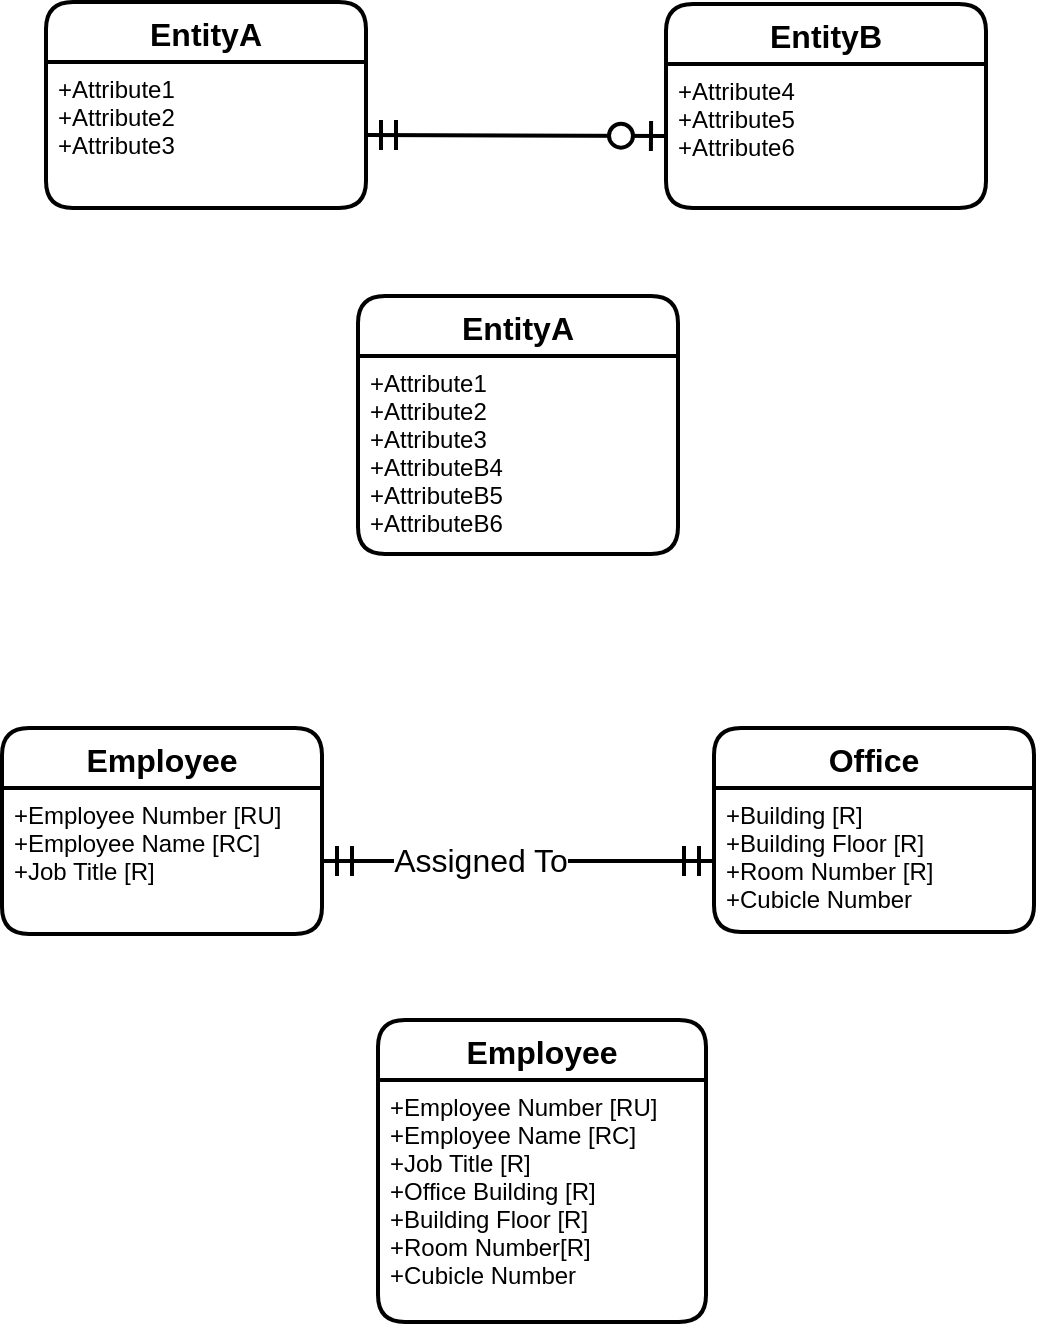 <mxfile version="13.7.3" type="device"><diagram id="PvwpYiuwMlh8wbyk0DyU" name="Page-1"><mxGraphModel dx="1185" dy="685" grid="0" gridSize="10" guides="1" tooltips="1" connect="1" arrows="1" fold="1" page="1" pageScale="1" pageWidth="850" pageHeight="1100" math="0" shadow="0"><root><mxCell id="0"/><mxCell id="1" parent="0"/><mxCell id="ANh4jkmGuOyWrMpr7eZ5-49" style="edgeStyle=orthogonalEdgeStyle;curved=1;rounded=0;orthogonalLoop=1;jettySize=auto;html=1;exitX=1;exitY=0.5;exitDx=0;exitDy=0;startArrow=ERmandOne;startFill=0;startSize=12;endArrow=ERzeroToOne;endFill=1;endSize=12;strokeWidth=2;fontSize=16;" edge="1" parent="1" source="ANh4jkmGuOyWrMpr7eZ5-51" target="ANh4jkmGuOyWrMpr7eZ5-53"><mxGeometry relative="1" as="geometry"><mxPoint x="551" y="168" as="targetPoint"/></mxGeometry></mxCell><mxCell id="ANh4jkmGuOyWrMpr7eZ5-50" value="EntityA" style="swimlane;childLayout=stackLayout;horizontal=1;startSize=30;horizontalStack=0;rounded=1;fontSize=16;fontStyle=1;strokeWidth=2;resizeParent=0;resizeLast=1;shadow=0;dashed=0;align=center;" vertex="1" parent="1"><mxGeometry x="60" y="99" width="160" height="103" as="geometry"/></mxCell><mxCell id="ANh4jkmGuOyWrMpr7eZ5-51" value="+Attribute1&#10;+Attribute2&#10;+Attribute3" style="align=left;strokeColor=none;fillColor=none;spacingLeft=4;fontSize=12;verticalAlign=top;resizable=0;rotatable=0;part=1;" vertex="1" parent="ANh4jkmGuOyWrMpr7eZ5-50"><mxGeometry y="30" width="160" height="73" as="geometry"/></mxCell><mxCell id="ANh4jkmGuOyWrMpr7eZ5-52" value="EntityB" style="swimlane;childLayout=stackLayout;horizontal=1;startSize=30;horizontalStack=0;rounded=1;fontSize=16;fontStyle=1;strokeWidth=2;resizeParent=0;resizeLast=1;shadow=0;dashed=0;align=center;" vertex="1" parent="1"><mxGeometry x="370" y="100" width="160" height="102" as="geometry"><mxRectangle x="370" y="100" width="83" height="30" as="alternateBounds"/></mxGeometry></mxCell><mxCell id="ANh4jkmGuOyWrMpr7eZ5-53" value="+Attribute4&#10;+Attribute5&#10;+Attribute6" style="align=left;strokeColor=none;fillColor=none;spacingLeft=4;fontSize=12;verticalAlign=top;resizable=0;rotatable=0;part=1;" vertex="1" parent="ANh4jkmGuOyWrMpr7eZ5-52"><mxGeometry y="30" width="160" height="72" as="geometry"/></mxCell><mxCell id="ANh4jkmGuOyWrMpr7eZ5-40" value="EntityA" style="swimlane;childLayout=stackLayout;horizontal=1;startSize=30;horizontalStack=0;rounded=1;fontSize=16;fontStyle=1;strokeWidth=2;resizeParent=0;resizeLast=1;shadow=0;dashed=0;align=center;" vertex="1" parent="1"><mxGeometry x="216" y="246" width="160" height="129" as="geometry"/></mxCell><mxCell id="ANh4jkmGuOyWrMpr7eZ5-41" value="+Attribute1&#10;+Attribute2&#10;+Attribute3&#10;+AttributeB4&#10;+AttributeB5&#10;+AttributeB6" style="align=left;strokeColor=none;fillColor=none;spacingLeft=4;fontSize=12;verticalAlign=top;resizable=0;rotatable=0;part=1;" vertex="1" parent="ANh4jkmGuOyWrMpr7eZ5-40"><mxGeometry y="30" width="160" height="99" as="geometry"/></mxCell><mxCell id="ANh4jkmGuOyWrMpr7eZ5-55" style="edgeStyle=orthogonalEdgeStyle;curved=1;rounded=0;orthogonalLoop=1;jettySize=auto;html=1;exitX=1;exitY=0.5;exitDx=0;exitDy=0;startArrow=ERmandOne;startFill=0;startSize=12;endArrow=ERmandOne;endFill=0;endSize=12;strokeWidth=2;fontSize=16;" edge="1" parent="1" source="ANh4jkmGuOyWrMpr7eZ5-57" target="ANh4jkmGuOyWrMpr7eZ5-59"><mxGeometry relative="1" as="geometry"><mxPoint x="550" y="68" as="targetPoint"/><Array as="points"><mxPoint x="291" y="528"/><mxPoint x="291" y="528"/></Array></mxGeometry></mxCell><mxCell id="ANh4jkmGuOyWrMpr7eZ5-61" value="Assigned To" style="edgeLabel;html=1;align=center;verticalAlign=middle;resizable=0;points=[];fontSize=16;" vertex="1" connectable="0" parent="ANh4jkmGuOyWrMpr7eZ5-55"><mxGeometry x="-0.051" y="14" relative="1" as="geometry"><mxPoint x="-14" y="13" as="offset"/></mxGeometry></mxCell><mxCell id="ANh4jkmGuOyWrMpr7eZ5-58" value="Office" style="swimlane;childLayout=stackLayout;horizontal=1;startSize=30;horizontalStack=0;rounded=1;fontSize=16;fontStyle=1;strokeWidth=2;resizeParent=0;resizeLast=1;shadow=0;dashed=0;align=center;" vertex="1" parent="1"><mxGeometry x="394" y="462" width="160" height="102" as="geometry"><mxRectangle x="370" y="100" width="83" height="30" as="alternateBounds"/></mxGeometry></mxCell><mxCell id="ANh4jkmGuOyWrMpr7eZ5-59" value="+Building [R]&#10;+Building Floor [R]&#10;+Room Number [R]&#10;+Cubicle Number" style="align=left;strokeColor=none;fillColor=none;spacingLeft=4;fontSize=12;verticalAlign=top;resizable=0;rotatable=0;part=1;" vertex="1" parent="ANh4jkmGuOyWrMpr7eZ5-58"><mxGeometry y="30" width="160" height="72" as="geometry"/></mxCell><mxCell id="ANh4jkmGuOyWrMpr7eZ5-56" value="Employee" style="swimlane;childLayout=stackLayout;horizontal=1;startSize=30;horizontalStack=0;rounded=1;fontSize=16;fontStyle=1;strokeWidth=2;resizeParent=0;resizeLast=1;shadow=0;dashed=0;align=center;" vertex="1" parent="1"><mxGeometry x="38" y="462" width="160" height="103" as="geometry"/></mxCell><mxCell id="ANh4jkmGuOyWrMpr7eZ5-57" value="+Employee Number [RU]&#10;+Employee Name [RC]&#10;+Job Title [R]&#10;" style="align=left;strokeColor=none;fillColor=none;spacingLeft=4;fontSize=12;verticalAlign=top;resizable=0;rotatable=0;part=1;" vertex="1" parent="ANh4jkmGuOyWrMpr7eZ5-56"><mxGeometry y="30" width="160" height="73" as="geometry"/></mxCell><mxCell id="ANh4jkmGuOyWrMpr7eZ5-62" value="Employee" style="swimlane;childLayout=stackLayout;horizontal=1;startSize=30;horizontalStack=0;rounded=1;fontSize=16;fontStyle=1;strokeWidth=2;resizeParent=0;resizeLast=1;shadow=0;dashed=0;align=center;" vertex="1" parent="1"><mxGeometry x="226" y="608" width="164" height="151" as="geometry"/></mxCell><mxCell id="ANh4jkmGuOyWrMpr7eZ5-63" value="+Employee Number [RU]&#10;+Employee Name [RC]&#10;+Job Title [R]&#10;+Office Building [R]&#10;+Building Floor [R]&#10;+Room Number[R]&#10;+Cubicle Number" style="align=left;strokeColor=none;fillColor=none;spacingLeft=4;fontSize=12;verticalAlign=top;resizable=0;rotatable=0;part=1;" vertex="1" parent="ANh4jkmGuOyWrMpr7eZ5-62"><mxGeometry y="30" width="164" height="121" as="geometry"/></mxCell></root></mxGraphModel></diagram></mxfile>